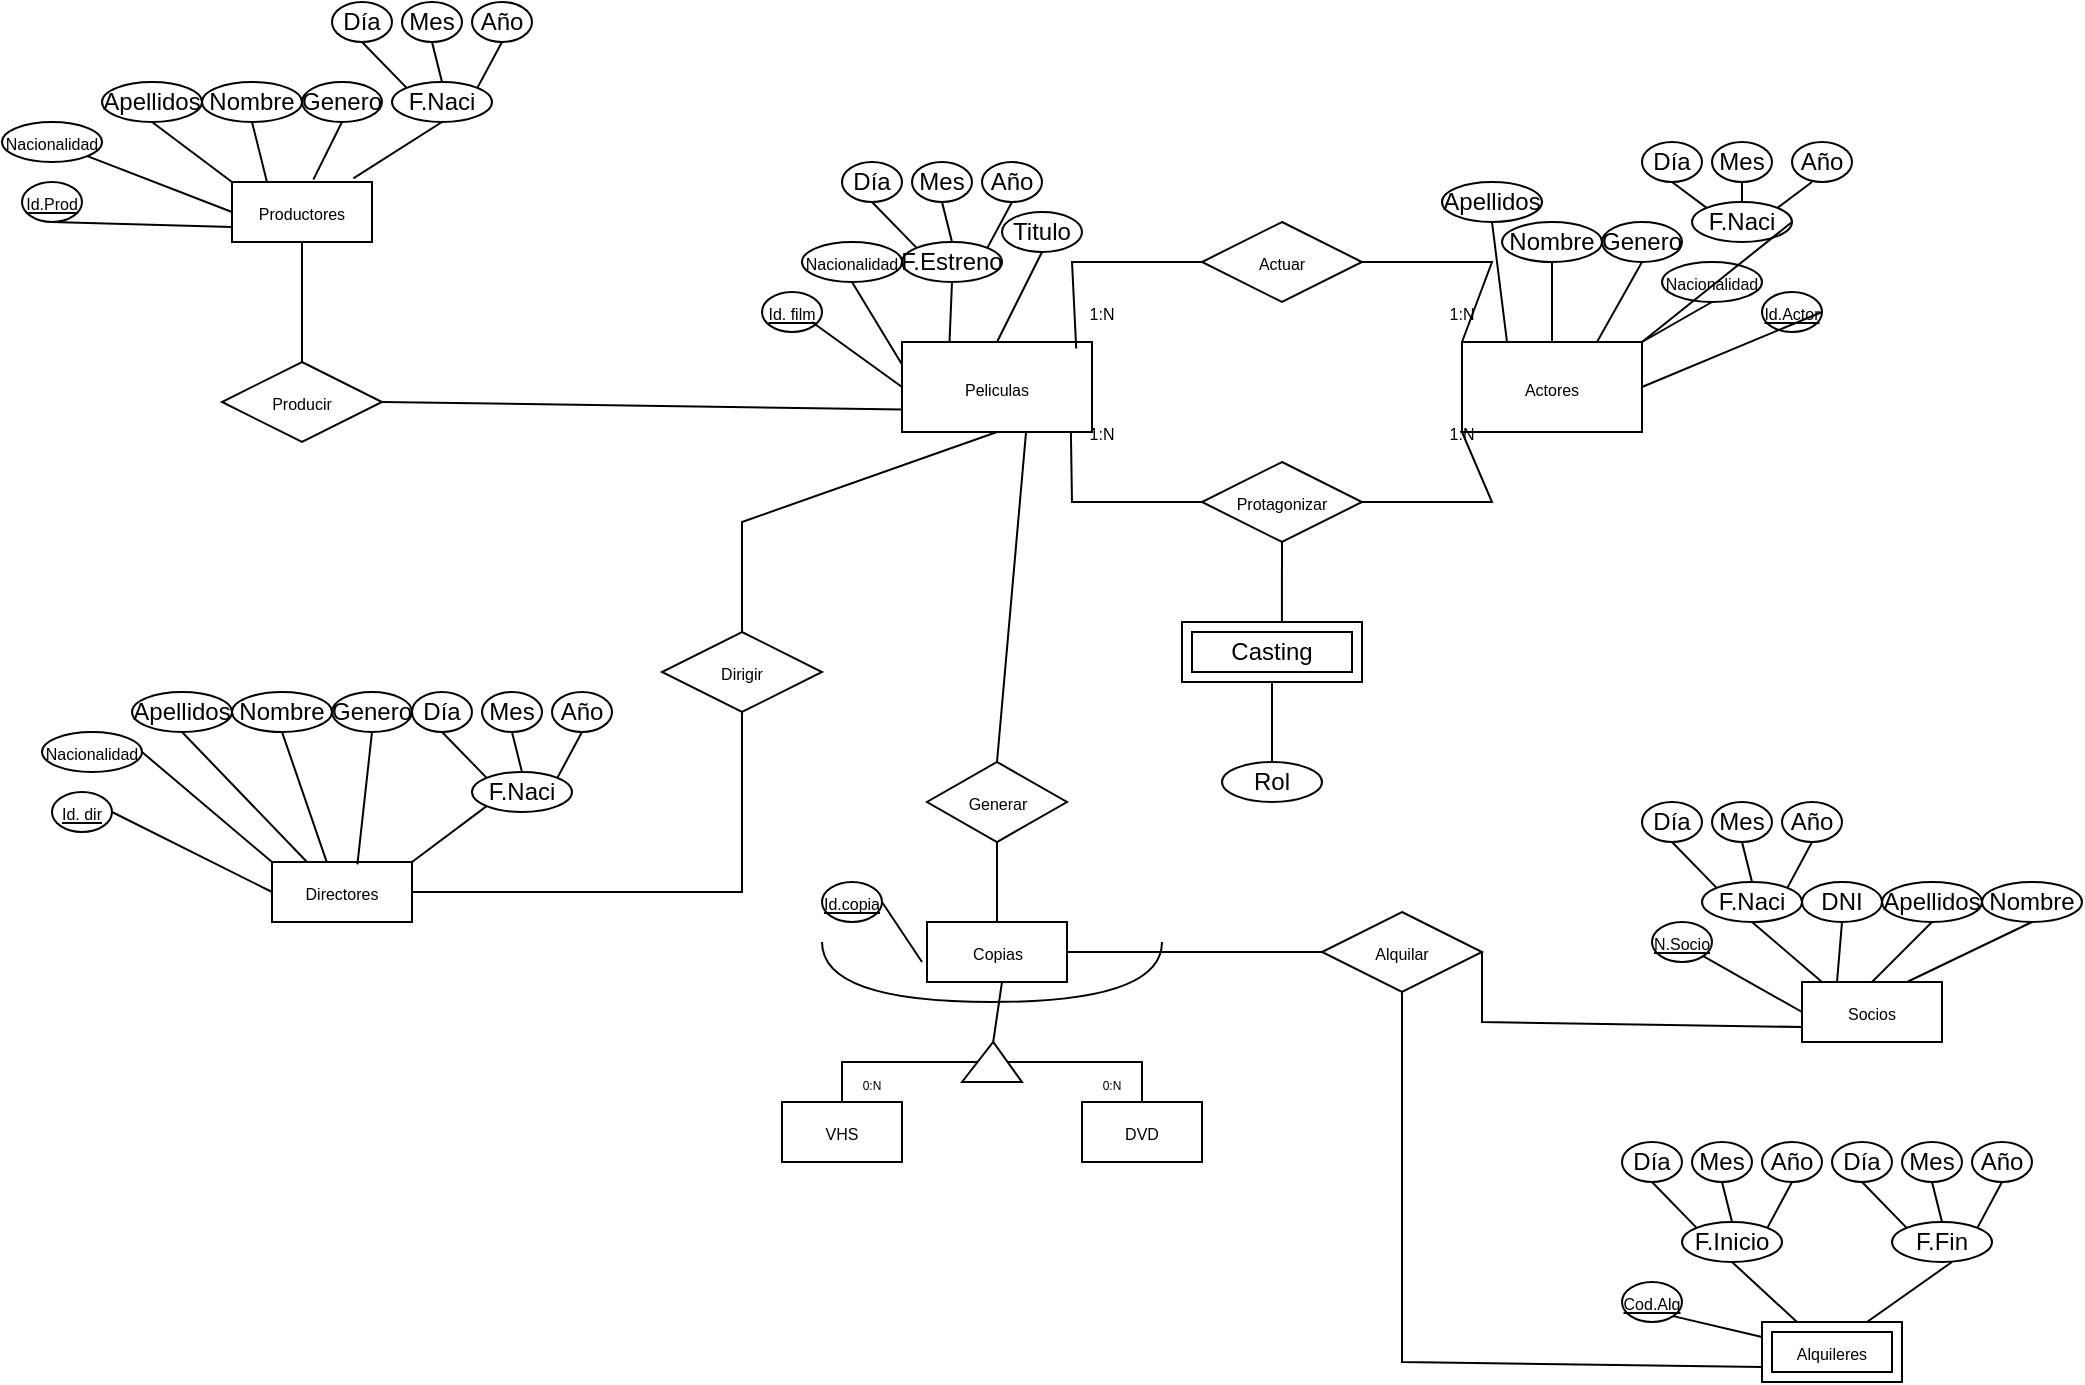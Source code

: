 <mxfile version="24.7.17">
  <diagram id="R2lEEEUBdFMjLlhIrx00" name="Page-1">
    <mxGraphModel dx="1488" dy="599" grid="1" gridSize="10" guides="1" tooltips="1" connect="1" arrows="1" fold="1" page="1" pageScale="1" pageWidth="1100" pageHeight="850" math="0" shadow="0" extFonts="Permanent Marker^https://fonts.googleapis.com/css?family=Permanent+Marker">
      <root>
        <mxCell id="0" />
        <mxCell id="1" parent="0" />
        <mxCell id="XRtFIheSeocgoj4U0Oa9-1" value="&lt;font style=&quot;font-size: 8px;&quot;&gt;Peliculas&lt;/font&gt;" style="rounded=0;whiteSpace=wrap;html=1;" parent="1" vertex="1">
          <mxGeometry x="450" y="250" width="95" height="45" as="geometry" />
        </mxCell>
        <mxCell id="XRtFIheSeocgoj4U0Oa9-3" value="&lt;font style=&quot;font-size: 8px;&quot;&gt;Actores&lt;/font&gt;" style="rounded=0;whiteSpace=wrap;html=1;" parent="1" vertex="1">
          <mxGeometry x="730" y="250" width="90" height="45" as="geometry" />
        </mxCell>
        <mxCell id="XRtFIheSeocgoj4U0Oa9-7" value="&lt;font style=&quot;font-size: 8px;&quot;&gt;Copias&lt;/font&gt;" style="rounded=0;whiteSpace=wrap;html=1;" parent="1" vertex="1">
          <mxGeometry x="462.5" y="540" width="70" height="30" as="geometry" />
        </mxCell>
        <mxCell id="XRtFIheSeocgoj4U0Oa9-8" value="&lt;span style=&quot;font-size: 8px;&quot;&gt;Socios&lt;/span&gt;" style="rounded=0;whiteSpace=wrap;html=1;" parent="1" vertex="1">
          <mxGeometry x="900" y="570" width="70" height="30" as="geometry" />
        </mxCell>
        <mxCell id="XRtFIheSeocgoj4U0Oa9-11" value="&lt;font style=&quot;font-size: 8px;&quot;&gt;Generar&lt;/font&gt;" style="shape=rhombus;perimeter=rhombusPerimeter;whiteSpace=wrap;html=1;align=center;" parent="1" vertex="1">
          <mxGeometry x="462.5" y="460" width="70" height="40" as="geometry" />
        </mxCell>
        <mxCell id="XRtFIheSeocgoj4U0Oa9-13" value="&lt;font style=&quot;font-size: 8px;&quot;&gt;Alquilar&lt;/font&gt;" style="shape=rhombus;perimeter=rhombusPerimeter;whiteSpace=wrap;html=1;align=center;" parent="1" vertex="1">
          <mxGeometry x="660" y="535" width="80" height="40" as="geometry" />
        </mxCell>
        <mxCell id="XRtFIheSeocgoj4U0Oa9-14" value="&lt;font style=&quot;font-size: 8px;&quot;&gt;Producir&lt;/font&gt;" style="shape=rhombus;perimeter=rhombusPerimeter;whiteSpace=wrap;html=1;align=center;" parent="1" vertex="1">
          <mxGeometry x="110" y="260" width="80" height="40" as="geometry" />
        </mxCell>
        <mxCell id="XRtFIheSeocgoj4U0Oa9-15" value="&lt;font style=&quot;font-size: 8px;&quot;&gt;Dirigir&lt;/font&gt;" style="shape=rhombus;perimeter=rhombusPerimeter;whiteSpace=wrap;html=1;align=center;" parent="1" vertex="1">
          <mxGeometry x="330" y="395" width="80" height="40" as="geometry" />
        </mxCell>
        <mxCell id="XRtFIheSeocgoj4U0Oa9-52" value="&lt;font style=&quot;font-size: 8px;&quot;&gt;VHS&lt;/font&gt;" style="whiteSpace=wrap;html=1;align=center;" parent="1" vertex="1">
          <mxGeometry x="390" y="630" width="60" height="30" as="geometry" />
        </mxCell>
        <mxCell id="XRtFIheSeocgoj4U0Oa9-53" value="&lt;font style=&quot;font-size: 8px;&quot;&gt;DVD&lt;/font&gt;" style="whiteSpace=wrap;html=1;align=center;" parent="1" vertex="1">
          <mxGeometry x="540" y="630" width="60" height="30" as="geometry" />
        </mxCell>
        <mxCell id="z_mEyN4N-O0lo0nMOTQI-7" value="F.Estreno" style="ellipse;whiteSpace=wrap;html=1;align=center;" parent="1" vertex="1">
          <mxGeometry x="450" y="200" width="50" height="20" as="geometry" />
        </mxCell>
        <mxCell id="z_mEyN4N-O0lo0nMOTQI-8" value="Año" style="ellipse;whiteSpace=wrap;html=1;align=center;" parent="1" vertex="1">
          <mxGeometry x="490" y="160" width="30" height="20" as="geometry" />
        </mxCell>
        <mxCell id="z_mEyN4N-O0lo0nMOTQI-9" value="Mes" style="ellipse;whiteSpace=wrap;html=1;align=center;" parent="1" vertex="1">
          <mxGeometry x="455" y="160" width="30" height="20" as="geometry" />
        </mxCell>
        <mxCell id="z_mEyN4N-O0lo0nMOTQI-10" value="Día" style="ellipse;whiteSpace=wrap;html=1;align=center;" parent="1" vertex="1">
          <mxGeometry x="420" y="160" width="30" height="20" as="geometry" />
        </mxCell>
        <mxCell id="z_mEyN4N-O0lo0nMOTQI-11" value="" style="endArrow=none;html=1;rounded=0;exitX=0.5;exitY=1;exitDx=0;exitDy=0;entryX=1;entryY=0;entryDx=0;entryDy=0;" parent="1" source="z_mEyN4N-O0lo0nMOTQI-8" target="z_mEyN4N-O0lo0nMOTQI-7" edge="1">
          <mxGeometry relative="1" as="geometry">
            <mxPoint x="700" y="160" as="sourcePoint" />
            <mxPoint x="860" y="160" as="targetPoint" />
          </mxGeometry>
        </mxCell>
        <mxCell id="z_mEyN4N-O0lo0nMOTQI-12" value="" style="endArrow=none;html=1;rounded=0;exitX=0.5;exitY=1;exitDx=0;exitDy=0;entryX=0.5;entryY=0;entryDx=0;entryDy=0;" parent="1" source="z_mEyN4N-O0lo0nMOTQI-9" target="z_mEyN4N-O0lo0nMOTQI-7" edge="1">
          <mxGeometry relative="1" as="geometry">
            <mxPoint x="700" y="160" as="sourcePoint" />
            <mxPoint x="860" y="160" as="targetPoint" />
          </mxGeometry>
        </mxCell>
        <mxCell id="z_mEyN4N-O0lo0nMOTQI-13" value="" style="endArrow=none;html=1;rounded=0;exitX=0.5;exitY=1;exitDx=0;exitDy=0;entryX=0;entryY=0;entryDx=0;entryDy=0;" parent="1" source="z_mEyN4N-O0lo0nMOTQI-10" target="z_mEyN4N-O0lo0nMOTQI-7" edge="1">
          <mxGeometry relative="1" as="geometry">
            <mxPoint x="700" y="160" as="sourcePoint" />
            <mxPoint x="860" y="160" as="targetPoint" />
          </mxGeometry>
        </mxCell>
        <mxCell id="z_mEyN4N-O0lo0nMOTQI-14" value="F.Naci" style="ellipse;whiteSpace=wrap;html=1;align=center;" parent="1" vertex="1">
          <mxGeometry x="845" y="180" width="50" height="20" as="geometry" />
        </mxCell>
        <mxCell id="z_mEyN4N-O0lo0nMOTQI-15" value="Año" style="ellipse;whiteSpace=wrap;html=1;align=center;" parent="1" vertex="1">
          <mxGeometry x="895" y="150" width="30" height="20" as="geometry" />
        </mxCell>
        <mxCell id="z_mEyN4N-O0lo0nMOTQI-16" value="Mes" style="ellipse;whiteSpace=wrap;html=1;align=center;" parent="1" vertex="1">
          <mxGeometry x="855" y="150" width="30" height="20" as="geometry" />
        </mxCell>
        <mxCell id="z_mEyN4N-O0lo0nMOTQI-17" value="Día" style="ellipse;whiteSpace=wrap;html=1;align=center;" parent="1" vertex="1">
          <mxGeometry x="820" y="150" width="30" height="20" as="geometry" />
        </mxCell>
        <mxCell id="z_mEyN4N-O0lo0nMOTQI-18" value="" style="endArrow=none;html=1;rounded=0;exitX=0.5;exitY=1;exitDx=0;exitDy=0;entryX=1;entryY=0;entryDx=0;entryDy=0;" parent="1" target="z_mEyN4N-O0lo0nMOTQI-14" edge="1">
          <mxGeometry relative="1" as="geometry">
            <mxPoint x="905" y="170" as="sourcePoint" />
            <mxPoint x="1260" y="150" as="targetPoint" />
          </mxGeometry>
        </mxCell>
        <mxCell id="z_mEyN4N-O0lo0nMOTQI-19" value="" style="endArrow=none;html=1;rounded=0;exitX=0.5;exitY=1;exitDx=0;exitDy=0;entryX=0.5;entryY=0;entryDx=0;entryDy=0;" parent="1" source="z_mEyN4N-O0lo0nMOTQI-16" target="z_mEyN4N-O0lo0nMOTQI-14" edge="1">
          <mxGeometry relative="1" as="geometry">
            <mxPoint x="1100" y="150" as="sourcePoint" />
            <mxPoint x="1260" y="150" as="targetPoint" />
          </mxGeometry>
        </mxCell>
        <mxCell id="z_mEyN4N-O0lo0nMOTQI-20" value="" style="endArrow=none;html=1;rounded=0;exitX=0.5;exitY=1;exitDx=0;exitDy=0;entryX=0;entryY=0;entryDx=0;entryDy=0;" parent="1" source="z_mEyN4N-O0lo0nMOTQI-17" target="z_mEyN4N-O0lo0nMOTQI-14" edge="1">
          <mxGeometry relative="1" as="geometry">
            <mxPoint x="1100" y="150" as="sourcePoint" />
            <mxPoint x="1260" y="150" as="targetPoint" />
          </mxGeometry>
        </mxCell>
        <mxCell id="z_mEyN4N-O0lo0nMOTQI-53" value="" style="group" parent="1" vertex="1" connectable="0">
          <mxGeometry x="810" y="650" width="205" height="120" as="geometry" />
        </mxCell>
        <mxCell id="XRtFIheSeocgoj4U0Oa9-10" value="&lt;font style=&quot;font-size: 8px;&quot;&gt;Alquileres&lt;/font&gt;" style="shape=ext;margin=3;double=1;whiteSpace=wrap;html=1;align=center;" parent="z_mEyN4N-O0lo0nMOTQI-53" vertex="1">
          <mxGeometry x="70" y="90" width="70" height="30" as="geometry" />
        </mxCell>
        <mxCell id="z_mEyN4N-O0lo0nMOTQI-49" value="" style="group" parent="z_mEyN4N-O0lo0nMOTQI-53" vertex="1" connectable="0">
          <mxGeometry width="100" height="60" as="geometry" />
        </mxCell>
        <mxCell id="z_mEyN4N-O0lo0nMOTQI-35" value="F.Inicio" style="ellipse;whiteSpace=wrap;html=1;align=center;" parent="z_mEyN4N-O0lo0nMOTQI-49" vertex="1">
          <mxGeometry x="30" y="40" width="50" height="20" as="geometry" />
        </mxCell>
        <mxCell id="z_mEyN4N-O0lo0nMOTQI-36" value="Año" style="ellipse;whiteSpace=wrap;html=1;align=center;" parent="z_mEyN4N-O0lo0nMOTQI-49" vertex="1">
          <mxGeometry x="70" width="30" height="20" as="geometry" />
        </mxCell>
        <mxCell id="z_mEyN4N-O0lo0nMOTQI-37" value="Mes" style="ellipse;whiteSpace=wrap;html=1;align=center;" parent="z_mEyN4N-O0lo0nMOTQI-49" vertex="1">
          <mxGeometry x="35" width="30" height="20" as="geometry" />
        </mxCell>
        <mxCell id="z_mEyN4N-O0lo0nMOTQI-38" value="Día" style="ellipse;whiteSpace=wrap;html=1;align=center;" parent="z_mEyN4N-O0lo0nMOTQI-49" vertex="1">
          <mxGeometry width="30" height="20" as="geometry" />
        </mxCell>
        <mxCell id="z_mEyN4N-O0lo0nMOTQI-39" value="" style="endArrow=none;html=1;rounded=0;exitX=0.5;exitY=1;exitDx=0;exitDy=0;entryX=1;entryY=0;entryDx=0;entryDy=0;" parent="z_mEyN4N-O0lo0nMOTQI-49" source="z_mEyN4N-O0lo0nMOTQI-36" target="z_mEyN4N-O0lo0nMOTQI-35" edge="1">
          <mxGeometry relative="1" as="geometry">
            <mxPoint x="280" as="sourcePoint" />
            <mxPoint x="440" as="targetPoint" />
          </mxGeometry>
        </mxCell>
        <mxCell id="z_mEyN4N-O0lo0nMOTQI-40" value="" style="endArrow=none;html=1;rounded=0;exitX=0.5;exitY=1;exitDx=0;exitDy=0;entryX=0.5;entryY=0;entryDx=0;entryDy=0;" parent="z_mEyN4N-O0lo0nMOTQI-49" source="z_mEyN4N-O0lo0nMOTQI-37" target="z_mEyN4N-O0lo0nMOTQI-35" edge="1">
          <mxGeometry relative="1" as="geometry">
            <mxPoint x="280" as="sourcePoint" />
            <mxPoint x="440" as="targetPoint" />
          </mxGeometry>
        </mxCell>
        <mxCell id="z_mEyN4N-O0lo0nMOTQI-41" value="" style="endArrow=none;html=1;rounded=0;exitX=0.5;exitY=1;exitDx=0;exitDy=0;entryX=0;entryY=0;entryDx=0;entryDy=0;" parent="z_mEyN4N-O0lo0nMOTQI-49" source="z_mEyN4N-O0lo0nMOTQI-38" target="z_mEyN4N-O0lo0nMOTQI-35" edge="1">
          <mxGeometry relative="1" as="geometry">
            <mxPoint x="280" as="sourcePoint" />
            <mxPoint x="440" as="targetPoint" />
          </mxGeometry>
        </mxCell>
        <mxCell id="z_mEyN4N-O0lo0nMOTQI-50" value="" style="group" parent="z_mEyN4N-O0lo0nMOTQI-53" vertex="1" connectable="0">
          <mxGeometry x="105" width="100" height="60" as="geometry" />
        </mxCell>
        <mxCell id="z_mEyN4N-O0lo0nMOTQI-42" value="F.Fin" style="ellipse;whiteSpace=wrap;html=1;align=center;" parent="z_mEyN4N-O0lo0nMOTQI-50" vertex="1">
          <mxGeometry x="30" y="40" width="50" height="20" as="geometry" />
        </mxCell>
        <mxCell id="z_mEyN4N-O0lo0nMOTQI-43" value="Año" style="ellipse;whiteSpace=wrap;html=1;align=center;" parent="z_mEyN4N-O0lo0nMOTQI-50" vertex="1">
          <mxGeometry x="70" width="30" height="20" as="geometry" />
        </mxCell>
        <mxCell id="z_mEyN4N-O0lo0nMOTQI-44" value="Mes" style="ellipse;whiteSpace=wrap;html=1;align=center;" parent="z_mEyN4N-O0lo0nMOTQI-50" vertex="1">
          <mxGeometry x="35" width="30" height="20" as="geometry" />
        </mxCell>
        <mxCell id="z_mEyN4N-O0lo0nMOTQI-45" value="Día" style="ellipse;whiteSpace=wrap;html=1;align=center;" parent="z_mEyN4N-O0lo0nMOTQI-50" vertex="1">
          <mxGeometry width="30" height="20" as="geometry" />
        </mxCell>
        <mxCell id="z_mEyN4N-O0lo0nMOTQI-46" value="" style="endArrow=none;html=1;rounded=0;exitX=0.5;exitY=1;exitDx=0;exitDy=0;entryX=1;entryY=0;entryDx=0;entryDy=0;" parent="z_mEyN4N-O0lo0nMOTQI-50" source="z_mEyN4N-O0lo0nMOTQI-43" target="z_mEyN4N-O0lo0nMOTQI-42" edge="1">
          <mxGeometry relative="1" as="geometry">
            <mxPoint x="280" as="sourcePoint" />
            <mxPoint x="440" as="targetPoint" />
          </mxGeometry>
        </mxCell>
        <mxCell id="z_mEyN4N-O0lo0nMOTQI-47" value="" style="endArrow=none;html=1;rounded=0;exitX=0.5;exitY=1;exitDx=0;exitDy=0;entryX=0.5;entryY=0;entryDx=0;entryDy=0;" parent="z_mEyN4N-O0lo0nMOTQI-50" source="z_mEyN4N-O0lo0nMOTQI-44" target="z_mEyN4N-O0lo0nMOTQI-42" edge="1">
          <mxGeometry relative="1" as="geometry">
            <mxPoint x="280" as="sourcePoint" />
            <mxPoint x="440" as="targetPoint" />
          </mxGeometry>
        </mxCell>
        <mxCell id="z_mEyN4N-O0lo0nMOTQI-48" value="" style="endArrow=none;html=1;rounded=0;exitX=0.5;exitY=1;exitDx=0;exitDy=0;entryX=0;entryY=0;entryDx=0;entryDy=0;" parent="z_mEyN4N-O0lo0nMOTQI-50" source="z_mEyN4N-O0lo0nMOTQI-45" target="z_mEyN4N-O0lo0nMOTQI-42" edge="1">
          <mxGeometry relative="1" as="geometry">
            <mxPoint x="280" as="sourcePoint" />
            <mxPoint x="440" as="targetPoint" />
          </mxGeometry>
        </mxCell>
        <mxCell id="z_mEyN4N-O0lo0nMOTQI-51" value="" style="endArrow=none;html=1;rounded=0;exitX=0.5;exitY=1;exitDx=0;exitDy=0;entryX=0.25;entryY=0;entryDx=0;entryDy=0;" parent="z_mEyN4N-O0lo0nMOTQI-53" source="z_mEyN4N-O0lo0nMOTQI-35" target="XRtFIheSeocgoj4U0Oa9-10" edge="1">
          <mxGeometry relative="1" as="geometry">
            <mxPoint x="15" y="110" as="sourcePoint" />
            <mxPoint x="175" y="110" as="targetPoint" />
          </mxGeometry>
        </mxCell>
        <mxCell id="z_mEyN4N-O0lo0nMOTQI-52" value="" style="endArrow=none;html=1;rounded=0;exitX=0.75;exitY=0;exitDx=0;exitDy=0;" parent="z_mEyN4N-O0lo0nMOTQI-53" source="XRtFIheSeocgoj4U0Oa9-10" edge="1">
          <mxGeometry relative="1" as="geometry">
            <mxPoint x="15" y="110" as="sourcePoint" />
            <mxPoint x="165" y="60" as="targetPoint" />
          </mxGeometry>
        </mxCell>
        <mxCell id="z_mEyN4N-O0lo0nMOTQI-88" value="&lt;font style=&quot;font-size: 8px;&quot;&gt;Cod.Alq&lt;/font&gt;" style="ellipse;whiteSpace=wrap;html=1;align=center;fontStyle=4;" parent="z_mEyN4N-O0lo0nMOTQI-53" vertex="1">
          <mxGeometry y="70" width="30" height="20" as="geometry" />
        </mxCell>
        <mxCell id="z_mEyN4N-O0lo0nMOTQI-118" value="" style="endArrow=none;html=1;rounded=0;exitX=1;exitY=1;exitDx=0;exitDy=0;entryX=0;entryY=0.25;entryDx=0;entryDy=0;" parent="z_mEyN4N-O0lo0nMOTQI-53" source="z_mEyN4N-O0lo0nMOTQI-88" target="XRtFIheSeocgoj4U0Oa9-10" edge="1">
          <mxGeometry relative="1" as="geometry">
            <mxPoint x="-65" y="120" as="sourcePoint" />
            <mxPoint x="75" y="110" as="targetPoint" />
          </mxGeometry>
        </mxCell>
        <mxCell id="z_mEyN4N-O0lo0nMOTQI-58" value="Nombre" style="ellipse;whiteSpace=wrap;html=1;align=center;" parent="1" vertex="1">
          <mxGeometry x="750" y="190" width="50" height="20" as="geometry" />
        </mxCell>
        <mxCell id="z_mEyN4N-O0lo0nMOTQI-59" value="Genero" style="ellipse;whiteSpace=wrap;html=1;align=center;" parent="1" vertex="1">
          <mxGeometry x="800" y="190" width="40" height="20" as="geometry" />
        </mxCell>
        <mxCell id="z_mEyN4N-O0lo0nMOTQI-66" value="Apellidos" style="ellipse;whiteSpace=wrap;html=1;align=center;" parent="1" vertex="1">
          <mxGeometry x="940" y="520" width="50" height="20" as="geometry" />
        </mxCell>
        <mxCell id="z_mEyN4N-O0lo0nMOTQI-67" value="Nombre" style="ellipse;whiteSpace=wrap;html=1;align=center;" parent="1" vertex="1">
          <mxGeometry x="990" y="520" width="50" height="20" as="geometry" />
        </mxCell>
        <mxCell id="z_mEyN4N-O0lo0nMOTQI-68" value="DNI" style="ellipse;whiteSpace=wrap;html=1;align=center;" parent="1" vertex="1">
          <mxGeometry x="900" y="520" width="40" height="20" as="geometry" />
        </mxCell>
        <mxCell id="z_mEyN4N-O0lo0nMOTQI-70" value="F.Naci" style="ellipse;whiteSpace=wrap;html=1;align=center;" parent="1" vertex="1">
          <mxGeometry x="850" y="520" width="50" height="20" as="geometry" />
        </mxCell>
        <mxCell id="z_mEyN4N-O0lo0nMOTQI-71" value="Año" style="ellipse;whiteSpace=wrap;html=1;align=center;" parent="1" vertex="1">
          <mxGeometry x="890" y="480" width="30" height="20" as="geometry" />
        </mxCell>
        <mxCell id="z_mEyN4N-O0lo0nMOTQI-72" value="Mes" style="ellipse;whiteSpace=wrap;html=1;align=center;" parent="1" vertex="1">
          <mxGeometry x="855" y="480" width="30" height="20" as="geometry" />
        </mxCell>
        <mxCell id="z_mEyN4N-O0lo0nMOTQI-73" value="Día" style="ellipse;whiteSpace=wrap;html=1;align=center;" parent="1" vertex="1">
          <mxGeometry x="820" y="480" width="30" height="20" as="geometry" />
        </mxCell>
        <mxCell id="z_mEyN4N-O0lo0nMOTQI-74" value="" style="endArrow=none;html=1;rounded=0;exitX=0.5;exitY=1;exitDx=0;exitDy=0;entryX=1;entryY=0;entryDx=0;entryDy=0;" parent="1" source="z_mEyN4N-O0lo0nMOTQI-71" target="z_mEyN4N-O0lo0nMOTQI-70" edge="1">
          <mxGeometry relative="1" as="geometry">
            <mxPoint x="1100" y="480" as="sourcePoint" />
            <mxPoint x="1260" y="480" as="targetPoint" />
          </mxGeometry>
        </mxCell>
        <mxCell id="z_mEyN4N-O0lo0nMOTQI-75" value="" style="endArrow=none;html=1;rounded=0;exitX=0.5;exitY=1;exitDx=0;exitDy=0;entryX=0.5;entryY=0;entryDx=0;entryDy=0;" parent="1" source="z_mEyN4N-O0lo0nMOTQI-72" target="z_mEyN4N-O0lo0nMOTQI-70" edge="1">
          <mxGeometry relative="1" as="geometry">
            <mxPoint x="1100" y="480" as="sourcePoint" />
            <mxPoint x="1260" y="480" as="targetPoint" />
          </mxGeometry>
        </mxCell>
        <mxCell id="z_mEyN4N-O0lo0nMOTQI-76" value="" style="endArrow=none;html=1;rounded=0;exitX=0.5;exitY=1;exitDx=0;exitDy=0;entryX=0;entryY=0;entryDx=0;entryDy=0;" parent="1" source="z_mEyN4N-O0lo0nMOTQI-73" target="z_mEyN4N-O0lo0nMOTQI-70" edge="1">
          <mxGeometry relative="1" as="geometry">
            <mxPoint x="1100" y="480" as="sourcePoint" />
            <mxPoint x="1260" y="480" as="targetPoint" />
          </mxGeometry>
        </mxCell>
        <mxCell id="z_mEyN4N-O0lo0nMOTQI-77" value="Titulo" style="ellipse;whiteSpace=wrap;html=1;align=center;" parent="1" vertex="1">
          <mxGeometry x="500" y="185" width="40" height="20" as="geometry" />
        </mxCell>
        <mxCell id="z_mEyN4N-O0lo0nMOTQI-79" value="&lt;font style=&quot;font-size: 8px;&quot;&gt;Nacionalidad&lt;/font&gt;" style="ellipse;whiteSpace=wrap;html=1;align=center;" parent="1" vertex="1">
          <mxGeometry x="400" y="200" width="50" height="20" as="geometry" />
        </mxCell>
        <mxCell id="z_mEyN4N-O0lo0nMOTQI-81" value="&lt;font style=&quot;font-size: 8px;&quot;&gt;Nacionalidad&lt;/font&gt;" style="ellipse;whiteSpace=wrap;html=1;align=center;" parent="1" vertex="1">
          <mxGeometry x="830" y="210" width="50" height="20" as="geometry" />
        </mxCell>
        <mxCell id="z_mEyN4N-O0lo0nMOTQI-82" value="&lt;font style=&quot;font-size: 8px;&quot;&gt;Id. film&lt;/font&gt;" style="ellipse;whiteSpace=wrap;html=1;align=center;fontStyle=4;" parent="1" vertex="1">
          <mxGeometry x="380" y="225" width="30" height="20" as="geometry" />
        </mxCell>
        <mxCell id="z_mEyN4N-O0lo0nMOTQI-84" value="&lt;font style=&quot;font-size: 8px;&quot;&gt;Id.Actor&lt;/font&gt;" style="ellipse;whiteSpace=wrap;html=1;align=center;fontStyle=4;" parent="1" vertex="1">
          <mxGeometry x="880" y="225" width="30" height="20" as="geometry" />
        </mxCell>
        <mxCell id="z_mEyN4N-O0lo0nMOTQI-86" value="&lt;font style=&quot;font-size: 8px;&quot;&gt;Id.copia&lt;/font&gt;" style="ellipse;whiteSpace=wrap;html=1;align=center;fontStyle=4;" parent="1" vertex="1">
          <mxGeometry x="410" y="520" width="30" height="20" as="geometry" />
        </mxCell>
        <mxCell id="z_mEyN4N-O0lo0nMOTQI-87" value="&lt;font style=&quot;font-size: 8px;&quot;&gt;N.Socio&lt;/font&gt;" style="ellipse;whiteSpace=wrap;html=1;align=center;fontStyle=4;" parent="1" vertex="1">
          <mxGeometry x="825" y="540" width="30" height="20" as="geometry" />
        </mxCell>
        <mxCell id="z_mEyN4N-O0lo0nMOTQI-89" value="" style="endArrow=none;html=1;rounded=0;exitX=0.5;exitY=1;exitDx=0;exitDy=0;entryX=0.5;entryY=0;entryDx=0;entryDy=0;" parent="1" source="z_mEyN4N-O0lo0nMOTQI-77" target="XRtFIheSeocgoj4U0Oa9-1" edge="1">
          <mxGeometry relative="1" as="geometry">
            <mxPoint x="645" y="10" as="sourcePoint" />
            <mxPoint x="805" y="10" as="targetPoint" />
          </mxGeometry>
        </mxCell>
        <mxCell id="z_mEyN4N-O0lo0nMOTQI-90" value="" style="endArrow=none;html=1;rounded=0;exitX=0.5;exitY=1;exitDx=0;exitDy=0;entryX=0.25;entryY=0;entryDx=0;entryDy=0;" parent="1" source="z_mEyN4N-O0lo0nMOTQI-7" target="XRtFIheSeocgoj4U0Oa9-1" edge="1">
          <mxGeometry relative="1" as="geometry">
            <mxPoint x="645" y="10" as="sourcePoint" />
            <mxPoint x="805" y="10" as="targetPoint" />
          </mxGeometry>
        </mxCell>
        <mxCell id="z_mEyN4N-O0lo0nMOTQI-91" value="" style="endArrow=none;html=1;rounded=0;exitX=1;exitY=0.5;exitDx=0;exitDy=0;" parent="1" source="z_mEyN4N-O0lo0nMOTQI-86" edge="1">
          <mxGeometry relative="1" as="geometry">
            <mxPoint x="532.5" y="590" as="sourcePoint" />
            <mxPoint x="460" y="560" as="targetPoint" />
          </mxGeometry>
        </mxCell>
        <mxCell id="z_mEyN4N-O0lo0nMOTQI-92" value="" style="endArrow=none;html=1;rounded=0;exitX=0.5;exitY=1;exitDx=0;exitDy=0;entryX=0.75;entryY=0;entryDx=0;entryDy=0;" parent="1" source="z_mEyN4N-O0lo0nMOTQI-67" target="XRtFIheSeocgoj4U0Oa9-8" edge="1">
          <mxGeometry relative="1" as="geometry">
            <mxPoint x="1010" y="650" as="sourcePoint" />
            <mxPoint x="1170" y="650" as="targetPoint" />
          </mxGeometry>
        </mxCell>
        <mxCell id="z_mEyN4N-O0lo0nMOTQI-93" value="" style="endArrow=none;html=1;rounded=0;exitX=0.5;exitY=1;exitDx=0;exitDy=0;entryX=0.5;entryY=0;entryDx=0;entryDy=0;" parent="1" source="z_mEyN4N-O0lo0nMOTQI-66" target="XRtFIheSeocgoj4U0Oa9-8" edge="1">
          <mxGeometry relative="1" as="geometry">
            <mxPoint x="1010" y="650" as="sourcePoint" />
            <mxPoint x="1170" y="650" as="targetPoint" />
          </mxGeometry>
        </mxCell>
        <mxCell id="z_mEyN4N-O0lo0nMOTQI-94" value="" style="endArrow=none;html=1;rounded=0;exitX=0.5;exitY=1;exitDx=0;exitDy=0;entryX=0.25;entryY=0;entryDx=0;entryDy=0;" parent="1" source="z_mEyN4N-O0lo0nMOTQI-68" target="XRtFIheSeocgoj4U0Oa9-8" edge="1">
          <mxGeometry relative="1" as="geometry">
            <mxPoint x="1010" y="650" as="sourcePoint" />
            <mxPoint x="1170" y="650" as="targetPoint" />
          </mxGeometry>
        </mxCell>
        <mxCell id="z_mEyN4N-O0lo0nMOTQI-95" value="" style="endArrow=none;html=1;rounded=0;exitX=0.5;exitY=1;exitDx=0;exitDy=0;" parent="1" source="z_mEyN4N-O0lo0nMOTQI-70" edge="1">
          <mxGeometry relative="1" as="geometry">
            <mxPoint x="1010" y="650" as="sourcePoint" />
            <mxPoint x="910" y="570" as="targetPoint" />
          </mxGeometry>
        </mxCell>
        <mxCell id="z_mEyN4N-O0lo0nMOTQI-96" value="" style="endArrow=none;html=1;rounded=0;exitX=1;exitY=1;exitDx=0;exitDy=0;entryX=0;entryY=0.5;entryDx=0;entryDy=0;" parent="1" source="z_mEyN4N-O0lo0nMOTQI-87" target="XRtFIheSeocgoj4U0Oa9-8" edge="1">
          <mxGeometry relative="1" as="geometry">
            <mxPoint x="1010" y="650" as="sourcePoint" />
            <mxPoint x="1170" y="650" as="targetPoint" />
          </mxGeometry>
        </mxCell>
        <mxCell id="z_mEyN4N-O0lo0nMOTQI-97" value="" style="endArrow=none;html=1;rounded=0;exitX=0.5;exitY=1;exitDx=0;exitDy=0;entryX=0.75;entryY=0;entryDx=0;entryDy=0;" parent="1" source="z_mEyN4N-O0lo0nMOTQI-59" target="XRtFIheSeocgoj4U0Oa9-3" edge="1">
          <mxGeometry relative="1" as="geometry">
            <mxPoint x="280" y="120" as="sourcePoint" />
            <mxPoint x="440" y="120" as="targetPoint" />
          </mxGeometry>
        </mxCell>
        <mxCell id="z_mEyN4N-O0lo0nMOTQI-98" value="" style="endArrow=none;html=1;rounded=0;exitX=0.5;exitY=1;exitDx=0;exitDy=0;entryX=0.5;entryY=0;entryDx=0;entryDy=0;" parent="1" source="z_mEyN4N-O0lo0nMOTQI-58" target="XRtFIheSeocgoj4U0Oa9-3" edge="1">
          <mxGeometry relative="1" as="geometry">
            <mxPoint x="280" y="120" as="sourcePoint" />
            <mxPoint x="440" y="120" as="targetPoint" />
          </mxGeometry>
        </mxCell>
        <mxCell id="z_mEyN4N-O0lo0nMOTQI-99" value="" style="endArrow=none;html=1;rounded=0;exitX=0.5;exitY=1;exitDx=0;exitDy=0;entryX=0.25;entryY=0;entryDx=0;entryDy=0;" parent="1" source="z_mEyN4N-O0lo0nMOTQI-57" target="XRtFIheSeocgoj4U0Oa9-3" edge="1">
          <mxGeometry relative="1" as="geometry">
            <mxPoint x="280" y="120" as="sourcePoint" />
            <mxPoint x="440" y="120" as="targetPoint" />
          </mxGeometry>
        </mxCell>
        <mxCell id="z_mEyN4N-O0lo0nMOTQI-100" value="" style="endArrow=none;html=1;rounded=0;exitX=1;exitY=0.5;exitDx=0;exitDy=0;entryX=1;entryY=0;entryDx=0;entryDy=0;" parent="1" source="z_mEyN4N-O0lo0nMOTQI-14" target="XRtFIheSeocgoj4U0Oa9-3" edge="1">
          <mxGeometry relative="1" as="geometry">
            <mxPoint x="280" y="120" as="sourcePoint" />
            <mxPoint x="440" y="120" as="targetPoint" />
          </mxGeometry>
        </mxCell>
        <mxCell id="z_mEyN4N-O0lo0nMOTQI-101" value="" style="endArrow=none;html=1;rounded=0;exitX=1;exitY=0.5;exitDx=0;exitDy=0;entryX=1;entryY=0.5;entryDx=0;entryDy=0;" parent="1" source="z_mEyN4N-O0lo0nMOTQI-84" target="XRtFIheSeocgoj4U0Oa9-3" edge="1">
          <mxGeometry relative="1" as="geometry">
            <mxPoint x="280" y="120" as="sourcePoint" />
            <mxPoint x="440" y="120" as="targetPoint" />
          </mxGeometry>
        </mxCell>
        <mxCell id="z_mEyN4N-O0lo0nMOTQI-108" value="" style="endArrow=none;html=1;rounded=0;exitX=0.5;exitY=1;exitDx=0;exitDy=0;entryX=0;entryY=0.5;entryDx=0;entryDy=0;" parent="1" target="XRtFIheSeocgoj4U0Oa9-1" edge="1">
          <mxGeometry relative="1" as="geometry">
            <mxPoint x="405" y="240" as="sourcePoint" />
            <mxPoint x="805" y="10" as="targetPoint" />
          </mxGeometry>
        </mxCell>
        <mxCell id="z_mEyN4N-O0lo0nMOTQI-109" value="" style="endArrow=none;html=1;rounded=0;exitX=0.5;exitY=1;exitDx=0;exitDy=0;entryX=0;entryY=0.25;entryDx=0;entryDy=0;" parent="1" source="z_mEyN4N-O0lo0nMOTQI-79" target="XRtFIheSeocgoj4U0Oa9-1" edge="1">
          <mxGeometry relative="1" as="geometry">
            <mxPoint x="645" y="10" as="sourcePoint" />
            <mxPoint x="805" y="10" as="targetPoint" />
          </mxGeometry>
        </mxCell>
        <mxCell id="z_mEyN4N-O0lo0nMOTQI-116" value="" style="endArrow=none;html=1;rounded=0;exitX=0.5;exitY=1;exitDx=0;exitDy=0;entryX=1;entryY=0;entryDx=0;entryDy=0;" parent="1" source="z_mEyN4N-O0lo0nMOTQI-81" target="XRtFIheSeocgoj4U0Oa9-3" edge="1">
          <mxGeometry relative="1" as="geometry">
            <mxPoint x="280" y="120" as="sourcePoint" />
            <mxPoint x="440" y="120" as="targetPoint" />
          </mxGeometry>
        </mxCell>
        <mxCell id="d9QAcNXBwErW454B2x9x-1" value="" style="group" vertex="1" connectable="0" parent="1">
          <mxGeometry x="410" y="550" width="170" height="80" as="geometry" />
        </mxCell>
        <mxCell id="XRtFIheSeocgoj4U0Oa9-49" value="" style="verticalLabelPosition=bottom;verticalAlign=top;html=1;shape=mxgraph.basic.acute_triangle;dx=0.52;" parent="d9QAcNXBwErW454B2x9x-1" vertex="1">
          <mxGeometry x="70" y="50" width="30" height="20" as="geometry" />
        </mxCell>
        <mxCell id="XRtFIheSeocgoj4U0Oa9-51" value="" style="endArrow=none;html=1;rounded=0;exitX=0;exitY=0;exitDx=15.6;exitDy=0;exitPerimeter=0;" parent="d9QAcNXBwErW454B2x9x-1" source="XRtFIheSeocgoj4U0Oa9-49" edge="1">
          <mxGeometry width="50" height="50" relative="1" as="geometry">
            <mxPoint x="60" y="-10" as="sourcePoint" />
            <mxPoint x="90" y="20" as="targetPoint" />
          </mxGeometry>
        </mxCell>
        <mxCell id="XRtFIheSeocgoj4U0Oa9-54" value="" style="endArrow=none;html=1;rounded=0;exitX=0;exitY=0;exitDx=7.8;exitDy=10;exitPerimeter=0;entryX=0;entryY=1;entryDx=0;entryDy=0;" parent="d9QAcNXBwErW454B2x9x-1" source="XRtFIheSeocgoj4U0Oa9-49" target="XRtFIheSeocgoj4U0Oa9-58" edge="1">
          <mxGeometry width="50" height="50" relative="1" as="geometry">
            <mxPoint x="60" as="sourcePoint" />
            <mxPoint x="110" y="-50" as="targetPoint" />
            <Array as="points">
              <mxPoint x="10" y="60" />
            </Array>
          </mxGeometry>
        </mxCell>
        <mxCell id="XRtFIheSeocgoj4U0Oa9-55" value="" style="endArrow=none;html=1;rounded=0;exitX=1;exitY=1;exitDx=0;exitDy=0;entryX=0;entryY=0;entryDx=22.8;entryDy=10;entryPerimeter=0;" parent="d9QAcNXBwErW454B2x9x-1" source="XRtFIheSeocgoj4U0Oa9-59" target="XRtFIheSeocgoj4U0Oa9-49" edge="1">
          <mxGeometry width="50" height="50" relative="1" as="geometry">
            <mxPoint x="60" as="sourcePoint" />
            <mxPoint x="110" y="-50" as="targetPoint" />
            <Array as="points">
              <mxPoint x="160" y="60" />
            </Array>
          </mxGeometry>
        </mxCell>
        <mxCell id="XRtFIheSeocgoj4U0Oa9-56" value="" style="endArrow=none;html=1;rounded=0;edgeStyle=orthogonalEdgeStyle;curved=1;" parent="d9QAcNXBwErW454B2x9x-1" edge="1">
          <mxGeometry width="50" height="50" relative="1" as="geometry">
            <mxPoint as="sourcePoint" />
            <mxPoint x="170" as="targetPoint" />
            <Array as="points">
              <mxPoint y="30" />
              <mxPoint x="170" y="30" />
            </Array>
          </mxGeometry>
        </mxCell>
        <mxCell id="XRtFIheSeocgoj4U0Oa9-58" value="&lt;font style=&quot;font-size: 6px;&quot;&gt;0:N&lt;/font&gt;" style="text;html=1;align=center;verticalAlign=middle;whiteSpace=wrap;rounded=0;" parent="d9QAcNXBwErW454B2x9x-1" vertex="1">
          <mxGeometry x="10" y="60" width="30" height="20" as="geometry" />
        </mxCell>
        <mxCell id="XRtFIheSeocgoj4U0Oa9-59" value="&lt;font style=&quot;font-size: 6px;&quot;&gt;0:N&lt;/font&gt;" style="text;html=1;align=center;verticalAlign=middle;whiteSpace=wrap;rounded=0;" parent="d9QAcNXBwErW454B2x9x-1" vertex="1">
          <mxGeometry x="130" y="60" width="30" height="20" as="geometry" />
        </mxCell>
        <mxCell id="d9QAcNXBwErW454B2x9x-2" value="" style="group" vertex="1" connectable="0" parent="1">
          <mxGeometry x="535" y="160" width="235" height="230" as="geometry" />
        </mxCell>
        <mxCell id="XRtFIheSeocgoj4U0Oa9-16" value="&lt;font style=&quot;font-size: 8px;&quot;&gt;Protagonizar&lt;/font&gt;" style="shape=rhombus;perimeter=rhombusPerimeter;whiteSpace=wrap;html=1;align=center;" parent="d9QAcNXBwErW454B2x9x-2" vertex="1">
          <mxGeometry x="65" y="150" width="80" height="40" as="geometry" />
        </mxCell>
        <mxCell id="XRtFIheSeocgoj4U0Oa9-17" value="&lt;font style=&quot;font-size: 8px;&quot;&gt;Actuar&lt;/font&gt;" style="shape=rhombus;perimeter=rhombusPerimeter;whiteSpace=wrap;html=1;align=center;" parent="d9QAcNXBwErW454B2x9x-2" vertex="1">
          <mxGeometry x="65" y="30" width="80" height="40" as="geometry" />
        </mxCell>
        <mxCell id="XRtFIheSeocgoj4U0Oa9-31" value="&lt;font style=&quot;font-size: 8px;&quot;&gt;1:N&lt;/font&gt;" style="text;html=1;align=center;verticalAlign=middle;whiteSpace=wrap;rounded=0;" parent="d9QAcNXBwErW454B2x9x-2" vertex="1">
          <mxGeometry x="185" y="130" width="20" height="10" as="geometry" />
        </mxCell>
        <mxCell id="XRtFIheSeocgoj4U0Oa9-32" value="&lt;font style=&quot;font-size: 8px;&quot;&gt;1:N&lt;/font&gt;" style="text;html=1;align=center;verticalAlign=middle;whiteSpace=wrap;rounded=0;" parent="d9QAcNXBwErW454B2x9x-2" vertex="1">
          <mxGeometry x="5" y="130" width="20" height="10" as="geometry" />
        </mxCell>
        <mxCell id="XRtFIheSeocgoj4U0Oa9-33" value="&lt;font style=&quot;font-size: 8px;&quot;&gt;1:N&lt;/font&gt;" style="text;html=1;align=center;verticalAlign=middle;whiteSpace=wrap;rounded=0;" parent="d9QAcNXBwErW454B2x9x-2" vertex="1">
          <mxGeometry x="5" y="70" width="20" height="10" as="geometry" />
        </mxCell>
        <mxCell id="XRtFIheSeocgoj4U0Oa9-34" value="&lt;font style=&quot;font-size: 8px;&quot;&gt;1:N&lt;/font&gt;" style="text;html=1;align=center;verticalAlign=middle;whiteSpace=wrap;rounded=0;" parent="d9QAcNXBwErW454B2x9x-2" vertex="1">
          <mxGeometry x="185" y="70" width="20" height="10" as="geometry" />
        </mxCell>
        <mxCell id="z_mEyN4N-O0lo0nMOTQI-6" value="" style="endArrow=none;html=1;rounded=0;entryX=0.5;entryY=1;entryDx=0;entryDy=0;exitX=0.444;exitY=0;exitDx=0;exitDy=0;exitPerimeter=0;" parent="d9QAcNXBwErW454B2x9x-2" target="XRtFIheSeocgoj4U0Oa9-16" edge="1">
          <mxGeometry width="50" height="50" relative="1" as="geometry">
            <mxPoint x="104.96" y="230" as="sourcePoint" />
            <mxPoint x="-15" y="20" as="targetPoint" />
          </mxGeometry>
        </mxCell>
        <mxCell id="z_mEyN4N-O0lo0nMOTQI-57" value="Apellidos" style="ellipse;whiteSpace=wrap;html=1;align=center;" parent="d9QAcNXBwErW454B2x9x-2" vertex="1">
          <mxGeometry x="185" y="10" width="50" height="20" as="geometry" />
        </mxCell>
        <mxCell id="XRtFIheSeocgoj4U0Oa9-29" value="" style="endArrow=none;html=1;rounded=0;entryX=0;entryY=0.5;entryDx=0;entryDy=0;exitX=0.917;exitY=0.072;exitDx=0;exitDy=0;exitPerimeter=0;" parent="1" target="XRtFIheSeocgoj4U0Oa9-17" edge="1" source="XRtFIheSeocgoj4U0Oa9-1">
          <mxGeometry width="50" height="50" relative="1" as="geometry">
            <mxPoint x="530" y="255" as="sourcePoint" />
            <mxPoint x="460" y="120" as="targetPoint" />
            <Array as="points">
              <mxPoint x="535" y="210" />
            </Array>
          </mxGeometry>
        </mxCell>
        <mxCell id="XRtFIheSeocgoj4U0Oa9-28" value="" style="endArrow=none;html=1;rounded=0;exitX=0;exitY=0.5;exitDx=0;exitDy=0;entryX=0.889;entryY=1.007;entryDx=0;entryDy=0;entryPerimeter=0;" parent="1" source="XRtFIheSeocgoj4U0Oa9-16" edge="1" target="XRtFIheSeocgoj4U0Oa9-1">
          <mxGeometry width="50" height="50" relative="1" as="geometry">
            <mxPoint x="410" y="170" as="sourcePoint" />
            <mxPoint x="535" y="265" as="targetPoint" />
            <Array as="points">
              <mxPoint x="535" y="330" />
            </Array>
          </mxGeometry>
        </mxCell>
        <mxCell id="XRtFIheSeocgoj4U0Oa9-30" value="" style="endArrow=none;html=1;rounded=0;exitX=1;exitY=0.5;exitDx=0;exitDy=0;entryX=0;entryY=0;entryDx=0;entryDy=0;" parent="1" source="XRtFIheSeocgoj4U0Oa9-17" edge="1" target="XRtFIheSeocgoj4U0Oa9-3">
          <mxGeometry width="50" height="50" relative="1" as="geometry">
            <mxPoint x="410" y="170" as="sourcePoint" />
            <mxPoint x="745" y="240" as="targetPoint" />
            <Array as="points">
              <mxPoint x="745" y="210" />
            </Array>
          </mxGeometry>
        </mxCell>
        <mxCell id="XRtFIheSeocgoj4U0Oa9-27" value="" style="endArrow=none;html=1;rounded=0;exitX=1;exitY=0.5;exitDx=0;exitDy=0;entryX=0;entryY=1;entryDx=0;entryDy=0;" parent="1" source="XRtFIheSeocgoj4U0Oa9-16" edge="1" target="XRtFIheSeocgoj4U0Oa9-3">
          <mxGeometry width="50" height="50" relative="1" as="geometry">
            <mxPoint x="410" y="170" as="sourcePoint" />
            <mxPoint x="745" y="290" as="targetPoint" />
            <Array as="points">
              <mxPoint x="745" y="330" />
            </Array>
          </mxGeometry>
        </mxCell>
        <mxCell id="z_mEyN4N-O0lo0nMOTQI-1" value="Casting" style="shape=ext;margin=3;double=1;whiteSpace=wrap;html=1;align=center;" parent="1" vertex="1">
          <mxGeometry x="590" y="390" width="90" height="30" as="geometry" />
        </mxCell>
        <mxCell id="z_mEyN4N-O0lo0nMOTQI-54" value="Rol" style="ellipse;whiteSpace=wrap;html=1;align=center;" parent="1" vertex="1">
          <mxGeometry x="610" y="460" width="50" height="20" as="geometry" />
        </mxCell>
        <mxCell id="z_mEyN4N-O0lo0nMOTQI-55" value="" style="endArrow=none;html=1;rounded=0;entryX=0.5;entryY=0;entryDx=0;entryDy=0;exitX=0.5;exitY=1;exitDx=0;exitDy=0;" parent="1" source="z_mEyN4N-O0lo0nMOTQI-1" target="z_mEyN4N-O0lo0nMOTQI-54" edge="1">
          <mxGeometry relative="1" as="geometry">
            <mxPoint x="505" y="425" as="sourcePoint" />
            <mxPoint x="345" y="415" as="targetPoint" />
          </mxGeometry>
        </mxCell>
        <mxCell id="d9QAcNXBwErW454B2x9x-3" value="" style="endArrow=none;html=1;rounded=0;entryX=0;entryY=0.75;entryDx=0;entryDy=0;exitX=1;exitY=0.5;exitDx=0;exitDy=0;" edge="1" parent="1" source="XRtFIheSeocgoj4U0Oa9-14" target="XRtFIheSeocgoj4U0Oa9-1">
          <mxGeometry width="50" height="50" relative="1" as="geometry">
            <mxPoint x="470" y="330" as="sourcePoint" />
            <mxPoint x="520" y="280" as="targetPoint" />
          </mxGeometry>
        </mxCell>
        <mxCell id="d9QAcNXBwErW454B2x9x-4" value="" style="group" vertex="1" connectable="0" parent="1">
          <mxGeometry y="80" width="265" height="120" as="geometry" />
        </mxCell>
        <mxCell id="XRtFIheSeocgoj4U0Oa9-6" value="&lt;font style=&quot;font-size: 8px;&quot;&gt;Productores&lt;/font&gt;" style="rounded=0;whiteSpace=wrap;html=1;" parent="d9QAcNXBwErW454B2x9x-4" vertex="1">
          <mxGeometry x="115" y="90" width="70" height="30" as="geometry" />
        </mxCell>
        <mxCell id="z_mEyN4N-O0lo0nMOTQI-21" value="F.Naci" style="ellipse;whiteSpace=wrap;html=1;align=center;" parent="d9QAcNXBwErW454B2x9x-4" vertex="1">
          <mxGeometry x="195" y="40" width="50" height="20" as="geometry" />
        </mxCell>
        <mxCell id="z_mEyN4N-O0lo0nMOTQI-22" value="Año" style="ellipse;whiteSpace=wrap;html=1;align=center;" parent="d9QAcNXBwErW454B2x9x-4" vertex="1">
          <mxGeometry x="235" width="30" height="20" as="geometry" />
        </mxCell>
        <mxCell id="z_mEyN4N-O0lo0nMOTQI-23" value="Mes" style="ellipse;whiteSpace=wrap;html=1;align=center;" parent="d9QAcNXBwErW454B2x9x-4" vertex="1">
          <mxGeometry x="200" width="30" height="20" as="geometry" />
        </mxCell>
        <mxCell id="z_mEyN4N-O0lo0nMOTQI-24" value="Día" style="ellipse;whiteSpace=wrap;html=1;align=center;" parent="d9QAcNXBwErW454B2x9x-4" vertex="1">
          <mxGeometry x="165" width="30" height="20" as="geometry" />
        </mxCell>
        <mxCell id="z_mEyN4N-O0lo0nMOTQI-25" value="" style="endArrow=none;html=1;rounded=0;exitX=0.5;exitY=1;exitDx=0;exitDy=0;entryX=1;entryY=0;entryDx=0;entryDy=0;" parent="d9QAcNXBwErW454B2x9x-4" source="z_mEyN4N-O0lo0nMOTQI-22" target="z_mEyN4N-O0lo0nMOTQI-21" edge="1">
          <mxGeometry relative="1" as="geometry">
            <mxPoint x="445" as="sourcePoint" />
            <mxPoint x="605" as="targetPoint" />
          </mxGeometry>
        </mxCell>
        <mxCell id="z_mEyN4N-O0lo0nMOTQI-26" value="" style="endArrow=none;html=1;rounded=0;exitX=0.5;exitY=1;exitDx=0;exitDy=0;entryX=0.5;entryY=0;entryDx=0;entryDy=0;" parent="d9QAcNXBwErW454B2x9x-4" source="z_mEyN4N-O0lo0nMOTQI-23" target="z_mEyN4N-O0lo0nMOTQI-21" edge="1">
          <mxGeometry relative="1" as="geometry">
            <mxPoint x="445" as="sourcePoint" />
            <mxPoint x="605" as="targetPoint" />
          </mxGeometry>
        </mxCell>
        <mxCell id="z_mEyN4N-O0lo0nMOTQI-27" value="" style="endArrow=none;html=1;rounded=0;exitX=0.5;exitY=1;exitDx=0;exitDy=0;entryX=0;entryY=0;entryDx=0;entryDy=0;" parent="d9QAcNXBwErW454B2x9x-4" source="z_mEyN4N-O0lo0nMOTQI-24" target="z_mEyN4N-O0lo0nMOTQI-21" edge="1">
          <mxGeometry relative="1" as="geometry">
            <mxPoint x="445" as="sourcePoint" />
            <mxPoint x="605" as="targetPoint" />
          </mxGeometry>
        </mxCell>
        <mxCell id="z_mEyN4N-O0lo0nMOTQI-60" value="Apellidos" style="ellipse;whiteSpace=wrap;html=1;align=center;" parent="d9QAcNXBwErW454B2x9x-4" vertex="1">
          <mxGeometry x="50" y="40" width="50" height="20" as="geometry" />
        </mxCell>
        <mxCell id="z_mEyN4N-O0lo0nMOTQI-61" value="Nombre" style="ellipse;whiteSpace=wrap;html=1;align=center;" parent="d9QAcNXBwErW454B2x9x-4" vertex="1">
          <mxGeometry x="100" y="40" width="50" height="20" as="geometry" />
        </mxCell>
        <mxCell id="z_mEyN4N-O0lo0nMOTQI-62" value="Genero" style="ellipse;whiteSpace=wrap;html=1;align=center;" parent="d9QAcNXBwErW454B2x9x-4" vertex="1">
          <mxGeometry x="150" y="40" width="40" height="20" as="geometry" />
        </mxCell>
        <mxCell id="z_mEyN4N-O0lo0nMOTQI-78" value="&lt;font style=&quot;font-size: 8px;&quot;&gt;Nacionalidad&lt;/font&gt;" style="ellipse;whiteSpace=wrap;html=1;align=center;" parent="d9QAcNXBwErW454B2x9x-4" vertex="1">
          <mxGeometry y="60" width="50" height="20" as="geometry" />
        </mxCell>
        <mxCell id="z_mEyN4N-O0lo0nMOTQI-85" value="&lt;font style=&quot;font-size: 8px;&quot;&gt;Id.Prod&lt;/font&gt;" style="ellipse;whiteSpace=wrap;html=1;align=center;fontStyle=4;" parent="d9QAcNXBwErW454B2x9x-4" vertex="1">
          <mxGeometry x="10" y="90" width="30" height="20" as="geometry" />
        </mxCell>
        <mxCell id="z_mEyN4N-O0lo0nMOTQI-102" value="" style="endArrow=none;html=1;rounded=0;exitX=0.5;exitY=1;exitDx=0;exitDy=0;entryX=0.867;entryY=-0.061;entryDx=0;entryDy=0;entryPerimeter=0;" parent="d9QAcNXBwErW454B2x9x-4" source="z_mEyN4N-O0lo0nMOTQI-21" target="XRtFIheSeocgoj4U0Oa9-6" edge="1">
          <mxGeometry relative="1" as="geometry">
            <mxPoint x="-15" y="-10" as="sourcePoint" />
            <mxPoint x="145" y="-10" as="targetPoint" />
          </mxGeometry>
        </mxCell>
        <mxCell id="z_mEyN4N-O0lo0nMOTQI-103" value="" style="endArrow=none;html=1;rounded=0;exitX=0.5;exitY=1;exitDx=0;exitDy=0;entryX=0.581;entryY=-0.039;entryDx=0;entryDy=0;entryPerimeter=0;" parent="d9QAcNXBwErW454B2x9x-4" source="z_mEyN4N-O0lo0nMOTQI-62" target="XRtFIheSeocgoj4U0Oa9-6" edge="1">
          <mxGeometry relative="1" as="geometry">
            <mxPoint x="-15" y="-10" as="sourcePoint" />
            <mxPoint x="145" y="-10" as="targetPoint" />
          </mxGeometry>
        </mxCell>
        <mxCell id="z_mEyN4N-O0lo0nMOTQI-104" value="" style="endArrow=none;html=1;rounded=0;exitX=0.5;exitY=1;exitDx=0;exitDy=0;entryX=0.25;entryY=0;entryDx=0;entryDy=0;" parent="d9QAcNXBwErW454B2x9x-4" source="z_mEyN4N-O0lo0nMOTQI-61" target="XRtFIheSeocgoj4U0Oa9-6" edge="1">
          <mxGeometry relative="1" as="geometry">
            <mxPoint x="-15" y="-10" as="sourcePoint" />
            <mxPoint x="145" y="-10" as="targetPoint" />
          </mxGeometry>
        </mxCell>
        <mxCell id="z_mEyN4N-O0lo0nMOTQI-105" value="" style="endArrow=none;html=1;rounded=0;exitX=0.5;exitY=1;exitDx=0;exitDy=0;entryX=0;entryY=0;entryDx=0;entryDy=0;" parent="d9QAcNXBwErW454B2x9x-4" source="z_mEyN4N-O0lo0nMOTQI-60" target="XRtFIheSeocgoj4U0Oa9-6" edge="1">
          <mxGeometry relative="1" as="geometry">
            <mxPoint x="-15" y="-10" as="sourcePoint" />
            <mxPoint x="145" y="-10" as="targetPoint" />
          </mxGeometry>
        </mxCell>
        <mxCell id="z_mEyN4N-O0lo0nMOTQI-106" value="" style="endArrow=none;html=1;rounded=0;exitX=1;exitY=1;exitDx=0;exitDy=0;entryX=0;entryY=0.5;entryDx=0;entryDy=0;" parent="d9QAcNXBwErW454B2x9x-4" source="z_mEyN4N-O0lo0nMOTQI-78" target="XRtFIheSeocgoj4U0Oa9-6" edge="1">
          <mxGeometry relative="1" as="geometry">
            <mxPoint x="-15" y="-10" as="sourcePoint" />
            <mxPoint x="145" y="-10" as="targetPoint" />
          </mxGeometry>
        </mxCell>
        <mxCell id="z_mEyN4N-O0lo0nMOTQI-107" value="" style="endArrow=none;html=1;rounded=0;exitX=0.5;exitY=1;exitDx=0;exitDy=0;entryX=0;entryY=0.75;entryDx=0;entryDy=0;" parent="d9QAcNXBwErW454B2x9x-4" source="z_mEyN4N-O0lo0nMOTQI-85" target="XRtFIheSeocgoj4U0Oa9-6" edge="1">
          <mxGeometry relative="1" as="geometry">
            <mxPoint x="-15" y="-10" as="sourcePoint" />
            <mxPoint x="145" y="-10" as="targetPoint" />
          </mxGeometry>
        </mxCell>
        <mxCell id="d9QAcNXBwErW454B2x9x-5" value="" style="endArrow=none;html=1;rounded=0;entryX=0.5;entryY=0;entryDx=0;entryDy=0;" edge="1" parent="1" target="XRtFIheSeocgoj4U0Oa9-14">
          <mxGeometry width="50" height="50" relative="1" as="geometry">
            <mxPoint x="150" y="200" as="sourcePoint" />
            <mxPoint x="350" y="340" as="targetPoint" />
          </mxGeometry>
        </mxCell>
        <mxCell id="d9QAcNXBwErW454B2x9x-6" value="" style="group" vertex="1" connectable="0" parent="1">
          <mxGeometry x="20" y="425" width="285" height="115" as="geometry" />
        </mxCell>
        <mxCell id="XRtFIheSeocgoj4U0Oa9-4" value="&lt;font style=&quot;font-size: 8px;&quot;&gt;Directores&lt;/font&gt;" style="rounded=0;whiteSpace=wrap;html=1;" parent="d9QAcNXBwErW454B2x9x-6" vertex="1">
          <mxGeometry x="115" y="85" width="70" height="30" as="geometry" />
        </mxCell>
        <mxCell id="z_mEyN4N-O0lo0nMOTQI-28" value="F.Naci" style="ellipse;whiteSpace=wrap;html=1;align=center;" parent="d9QAcNXBwErW454B2x9x-6" vertex="1">
          <mxGeometry x="215" y="40" width="50" height="20" as="geometry" />
        </mxCell>
        <mxCell id="z_mEyN4N-O0lo0nMOTQI-29" value="Año" style="ellipse;whiteSpace=wrap;html=1;align=center;" parent="d9QAcNXBwErW454B2x9x-6" vertex="1">
          <mxGeometry x="255" width="30" height="20" as="geometry" />
        </mxCell>
        <mxCell id="z_mEyN4N-O0lo0nMOTQI-30" value="Mes" style="ellipse;whiteSpace=wrap;html=1;align=center;" parent="d9QAcNXBwErW454B2x9x-6" vertex="1">
          <mxGeometry x="220" width="30" height="20" as="geometry" />
        </mxCell>
        <mxCell id="z_mEyN4N-O0lo0nMOTQI-31" value="Día" style="ellipse;whiteSpace=wrap;html=1;align=center;" parent="d9QAcNXBwErW454B2x9x-6" vertex="1">
          <mxGeometry x="185" width="30" height="20" as="geometry" />
        </mxCell>
        <mxCell id="z_mEyN4N-O0lo0nMOTQI-32" value="" style="endArrow=none;html=1;rounded=0;exitX=0.5;exitY=1;exitDx=0;exitDy=0;entryX=1;entryY=0;entryDx=0;entryDy=0;" parent="d9QAcNXBwErW454B2x9x-6" source="z_mEyN4N-O0lo0nMOTQI-29" target="z_mEyN4N-O0lo0nMOTQI-28" edge="1">
          <mxGeometry relative="1" as="geometry">
            <mxPoint x="465" as="sourcePoint" />
            <mxPoint x="625" as="targetPoint" />
          </mxGeometry>
        </mxCell>
        <mxCell id="z_mEyN4N-O0lo0nMOTQI-33" value="" style="endArrow=none;html=1;rounded=0;exitX=0.5;exitY=1;exitDx=0;exitDy=0;entryX=0.5;entryY=0;entryDx=0;entryDy=0;" parent="d9QAcNXBwErW454B2x9x-6" source="z_mEyN4N-O0lo0nMOTQI-30" target="z_mEyN4N-O0lo0nMOTQI-28" edge="1">
          <mxGeometry relative="1" as="geometry">
            <mxPoint x="465" as="sourcePoint" />
            <mxPoint x="625" as="targetPoint" />
          </mxGeometry>
        </mxCell>
        <mxCell id="z_mEyN4N-O0lo0nMOTQI-34" value="" style="endArrow=none;html=1;rounded=0;exitX=0.5;exitY=1;exitDx=0;exitDy=0;entryX=0;entryY=0;entryDx=0;entryDy=0;" parent="d9QAcNXBwErW454B2x9x-6" source="z_mEyN4N-O0lo0nMOTQI-31" target="z_mEyN4N-O0lo0nMOTQI-28" edge="1">
          <mxGeometry relative="1" as="geometry">
            <mxPoint x="465" as="sourcePoint" />
            <mxPoint x="625" as="targetPoint" />
          </mxGeometry>
        </mxCell>
        <mxCell id="z_mEyN4N-O0lo0nMOTQI-63" value="Apellidos" style="ellipse;whiteSpace=wrap;html=1;align=center;" parent="d9QAcNXBwErW454B2x9x-6" vertex="1">
          <mxGeometry x="45" width="50" height="20" as="geometry" />
        </mxCell>
        <mxCell id="z_mEyN4N-O0lo0nMOTQI-64" value="Nombre" style="ellipse;whiteSpace=wrap;html=1;align=center;" parent="d9QAcNXBwErW454B2x9x-6" vertex="1">
          <mxGeometry x="95" width="50" height="20" as="geometry" />
        </mxCell>
        <mxCell id="z_mEyN4N-O0lo0nMOTQI-65" value="Genero" style="ellipse;whiteSpace=wrap;html=1;align=center;" parent="d9QAcNXBwErW454B2x9x-6" vertex="1">
          <mxGeometry x="145" width="40" height="20" as="geometry" />
        </mxCell>
        <mxCell id="z_mEyN4N-O0lo0nMOTQI-80" value="&lt;font style=&quot;font-size: 8px;&quot;&gt;Nacionalidad&lt;/font&gt;" style="ellipse;whiteSpace=wrap;html=1;align=center;" parent="d9QAcNXBwErW454B2x9x-6" vertex="1">
          <mxGeometry y="20" width="50" height="20" as="geometry" />
        </mxCell>
        <mxCell id="z_mEyN4N-O0lo0nMOTQI-83" value="&lt;span style=&quot;font-size: 8px;&quot;&gt;Id. dir&lt;/span&gt;" style="ellipse;whiteSpace=wrap;html=1;align=center;fontStyle=4;" parent="d9QAcNXBwErW454B2x9x-6" vertex="1">
          <mxGeometry x="5" y="50" width="30" height="20" as="geometry" />
        </mxCell>
        <mxCell id="z_mEyN4N-O0lo0nMOTQI-110" value="" style="endArrow=none;html=1;rounded=0;exitX=0;exitY=1;exitDx=0;exitDy=0;entryX=1;entryY=0;entryDx=0;entryDy=0;" parent="d9QAcNXBwErW454B2x9x-6" source="z_mEyN4N-O0lo0nMOTQI-28" target="XRtFIheSeocgoj4U0Oa9-4" edge="1">
          <mxGeometry relative="1" as="geometry">
            <mxPoint x="-175" y="-220" as="sourcePoint" />
            <mxPoint x="-15" y="-220" as="targetPoint" />
          </mxGeometry>
        </mxCell>
        <mxCell id="z_mEyN4N-O0lo0nMOTQI-111" value="" style="endArrow=none;html=1;rounded=0;exitX=0.5;exitY=1;exitDx=0;exitDy=0;entryX=0.61;entryY=0.039;entryDx=0;entryDy=0;entryPerimeter=0;" parent="d9QAcNXBwErW454B2x9x-6" source="z_mEyN4N-O0lo0nMOTQI-65" target="XRtFIheSeocgoj4U0Oa9-4" edge="1">
          <mxGeometry relative="1" as="geometry">
            <mxPoint x="-175" y="-220" as="sourcePoint" />
            <mxPoint x="159" y="80" as="targetPoint" />
          </mxGeometry>
        </mxCell>
        <mxCell id="z_mEyN4N-O0lo0nMOTQI-112" value="" style="endArrow=none;html=1;rounded=0;exitX=0.5;exitY=1;exitDx=0;exitDy=0;entryX=0.39;entryY=-0.006;entryDx=0;entryDy=0;entryPerimeter=0;" parent="d9QAcNXBwErW454B2x9x-6" source="z_mEyN4N-O0lo0nMOTQI-64" target="XRtFIheSeocgoj4U0Oa9-4" edge="1">
          <mxGeometry relative="1" as="geometry">
            <mxPoint x="-175" y="-220" as="sourcePoint" />
            <mxPoint x="-15" y="-220" as="targetPoint" />
          </mxGeometry>
        </mxCell>
        <mxCell id="z_mEyN4N-O0lo0nMOTQI-113" value="" style="endArrow=none;html=1;rounded=0;exitX=0.5;exitY=1;exitDx=0;exitDy=0;entryX=0.25;entryY=0;entryDx=0;entryDy=0;" parent="d9QAcNXBwErW454B2x9x-6" source="z_mEyN4N-O0lo0nMOTQI-63" target="XRtFIheSeocgoj4U0Oa9-4" edge="1">
          <mxGeometry relative="1" as="geometry">
            <mxPoint x="-175" y="-220" as="sourcePoint" />
            <mxPoint x="-15" y="-220" as="targetPoint" />
          </mxGeometry>
        </mxCell>
        <mxCell id="z_mEyN4N-O0lo0nMOTQI-114" value="" style="endArrow=none;html=1;rounded=0;exitX=1;exitY=0.5;exitDx=0;exitDy=0;entryX=0;entryY=0;entryDx=0;entryDy=0;" parent="d9QAcNXBwErW454B2x9x-6" source="z_mEyN4N-O0lo0nMOTQI-80" target="XRtFIheSeocgoj4U0Oa9-4" edge="1">
          <mxGeometry relative="1" as="geometry">
            <mxPoint x="-175" y="-220" as="sourcePoint" />
            <mxPoint x="-15" y="-220" as="targetPoint" />
          </mxGeometry>
        </mxCell>
        <mxCell id="z_mEyN4N-O0lo0nMOTQI-115" value="" style="endArrow=none;html=1;rounded=0;exitX=1;exitY=0.5;exitDx=0;exitDy=0;entryX=0;entryY=0.5;entryDx=0;entryDy=0;" parent="d9QAcNXBwErW454B2x9x-6" source="z_mEyN4N-O0lo0nMOTQI-83" target="XRtFIheSeocgoj4U0Oa9-4" edge="1">
          <mxGeometry relative="1" as="geometry">
            <mxPoint x="-175" y="-220" as="sourcePoint" />
            <mxPoint x="-15" y="-220" as="targetPoint" />
          </mxGeometry>
        </mxCell>
        <mxCell id="d9QAcNXBwErW454B2x9x-7" value="" style="endArrow=none;html=1;rounded=0;entryX=0.5;entryY=1;entryDx=0;entryDy=0;exitX=0.5;exitY=0;exitDx=0;exitDy=0;" edge="1" parent="1" source="XRtFIheSeocgoj4U0Oa9-15" target="XRtFIheSeocgoj4U0Oa9-1">
          <mxGeometry width="50" height="50" relative="1" as="geometry">
            <mxPoint x="300" y="440" as="sourcePoint" />
            <mxPoint x="350" y="390" as="targetPoint" />
            <Array as="points">
              <mxPoint x="370" y="340" />
            </Array>
          </mxGeometry>
        </mxCell>
        <mxCell id="d9QAcNXBwErW454B2x9x-8" value="" style="endArrow=none;html=1;rounded=0;entryX=0.5;entryY=1;entryDx=0;entryDy=0;exitX=1;exitY=0.5;exitDx=0;exitDy=0;" edge="1" parent="1" source="XRtFIheSeocgoj4U0Oa9-4" target="XRtFIheSeocgoj4U0Oa9-15">
          <mxGeometry width="50" height="50" relative="1" as="geometry">
            <mxPoint x="300" y="440" as="sourcePoint" />
            <mxPoint x="350" y="390" as="targetPoint" />
            <Array as="points">
              <mxPoint x="370" y="525" />
            </Array>
          </mxGeometry>
        </mxCell>
        <mxCell id="d9QAcNXBwErW454B2x9x-9" value="" style="endArrow=none;html=1;rounded=0;entryX=0.653;entryY=0.998;entryDx=0;entryDy=0;entryPerimeter=0;exitX=0.5;exitY=0;exitDx=0;exitDy=0;" edge="1" parent="1" source="XRtFIheSeocgoj4U0Oa9-11" target="XRtFIheSeocgoj4U0Oa9-1">
          <mxGeometry width="50" height="50" relative="1" as="geometry">
            <mxPoint x="300" y="540" as="sourcePoint" />
            <mxPoint x="350" y="490" as="targetPoint" />
          </mxGeometry>
        </mxCell>
        <mxCell id="d9QAcNXBwErW454B2x9x-11" value="" style="endArrow=none;html=1;rounded=0;entryX=0.5;entryY=1;entryDx=0;entryDy=0;exitX=0.5;exitY=0;exitDx=0;exitDy=0;" edge="1" parent="1" source="XRtFIheSeocgoj4U0Oa9-7" target="XRtFIheSeocgoj4U0Oa9-11">
          <mxGeometry width="50" height="50" relative="1" as="geometry">
            <mxPoint x="300" y="540" as="sourcePoint" />
            <mxPoint x="350" y="490" as="targetPoint" />
          </mxGeometry>
        </mxCell>
        <mxCell id="d9QAcNXBwErW454B2x9x-13" value="" style="endArrow=none;html=1;rounded=0;entryX=1;entryY=0.5;entryDx=0;entryDy=0;exitX=0;exitY=0.5;exitDx=0;exitDy=0;" edge="1" parent="1" source="XRtFIheSeocgoj4U0Oa9-13" target="XRtFIheSeocgoj4U0Oa9-7">
          <mxGeometry width="50" height="50" relative="1" as="geometry">
            <mxPoint x="300" y="540" as="sourcePoint" />
            <mxPoint x="350" y="490" as="targetPoint" />
          </mxGeometry>
        </mxCell>
        <mxCell id="d9QAcNXBwErW454B2x9x-14" value="" style="endArrow=none;html=1;rounded=0;entryX=1;entryY=0.5;entryDx=0;entryDy=0;exitX=0;exitY=0.75;exitDx=0;exitDy=0;" edge="1" parent="1" source="XRtFIheSeocgoj4U0Oa9-8" target="XRtFIheSeocgoj4U0Oa9-13">
          <mxGeometry width="50" height="50" relative="1" as="geometry">
            <mxPoint x="300" y="540" as="sourcePoint" />
            <mxPoint x="350" y="490" as="targetPoint" />
            <Array as="points">
              <mxPoint x="740" y="590" />
            </Array>
          </mxGeometry>
        </mxCell>
        <mxCell id="d9QAcNXBwErW454B2x9x-15" value="" style="endArrow=none;html=1;rounded=0;entryX=0.5;entryY=1;entryDx=0;entryDy=0;exitX=0;exitY=0.75;exitDx=0;exitDy=0;" edge="1" parent="1" source="XRtFIheSeocgoj4U0Oa9-10" target="XRtFIheSeocgoj4U0Oa9-13">
          <mxGeometry width="50" height="50" relative="1" as="geometry">
            <mxPoint x="300" y="540" as="sourcePoint" />
            <mxPoint x="350" y="490" as="targetPoint" />
            <Array as="points">
              <mxPoint x="700" y="760" />
            </Array>
          </mxGeometry>
        </mxCell>
      </root>
    </mxGraphModel>
  </diagram>
</mxfile>
